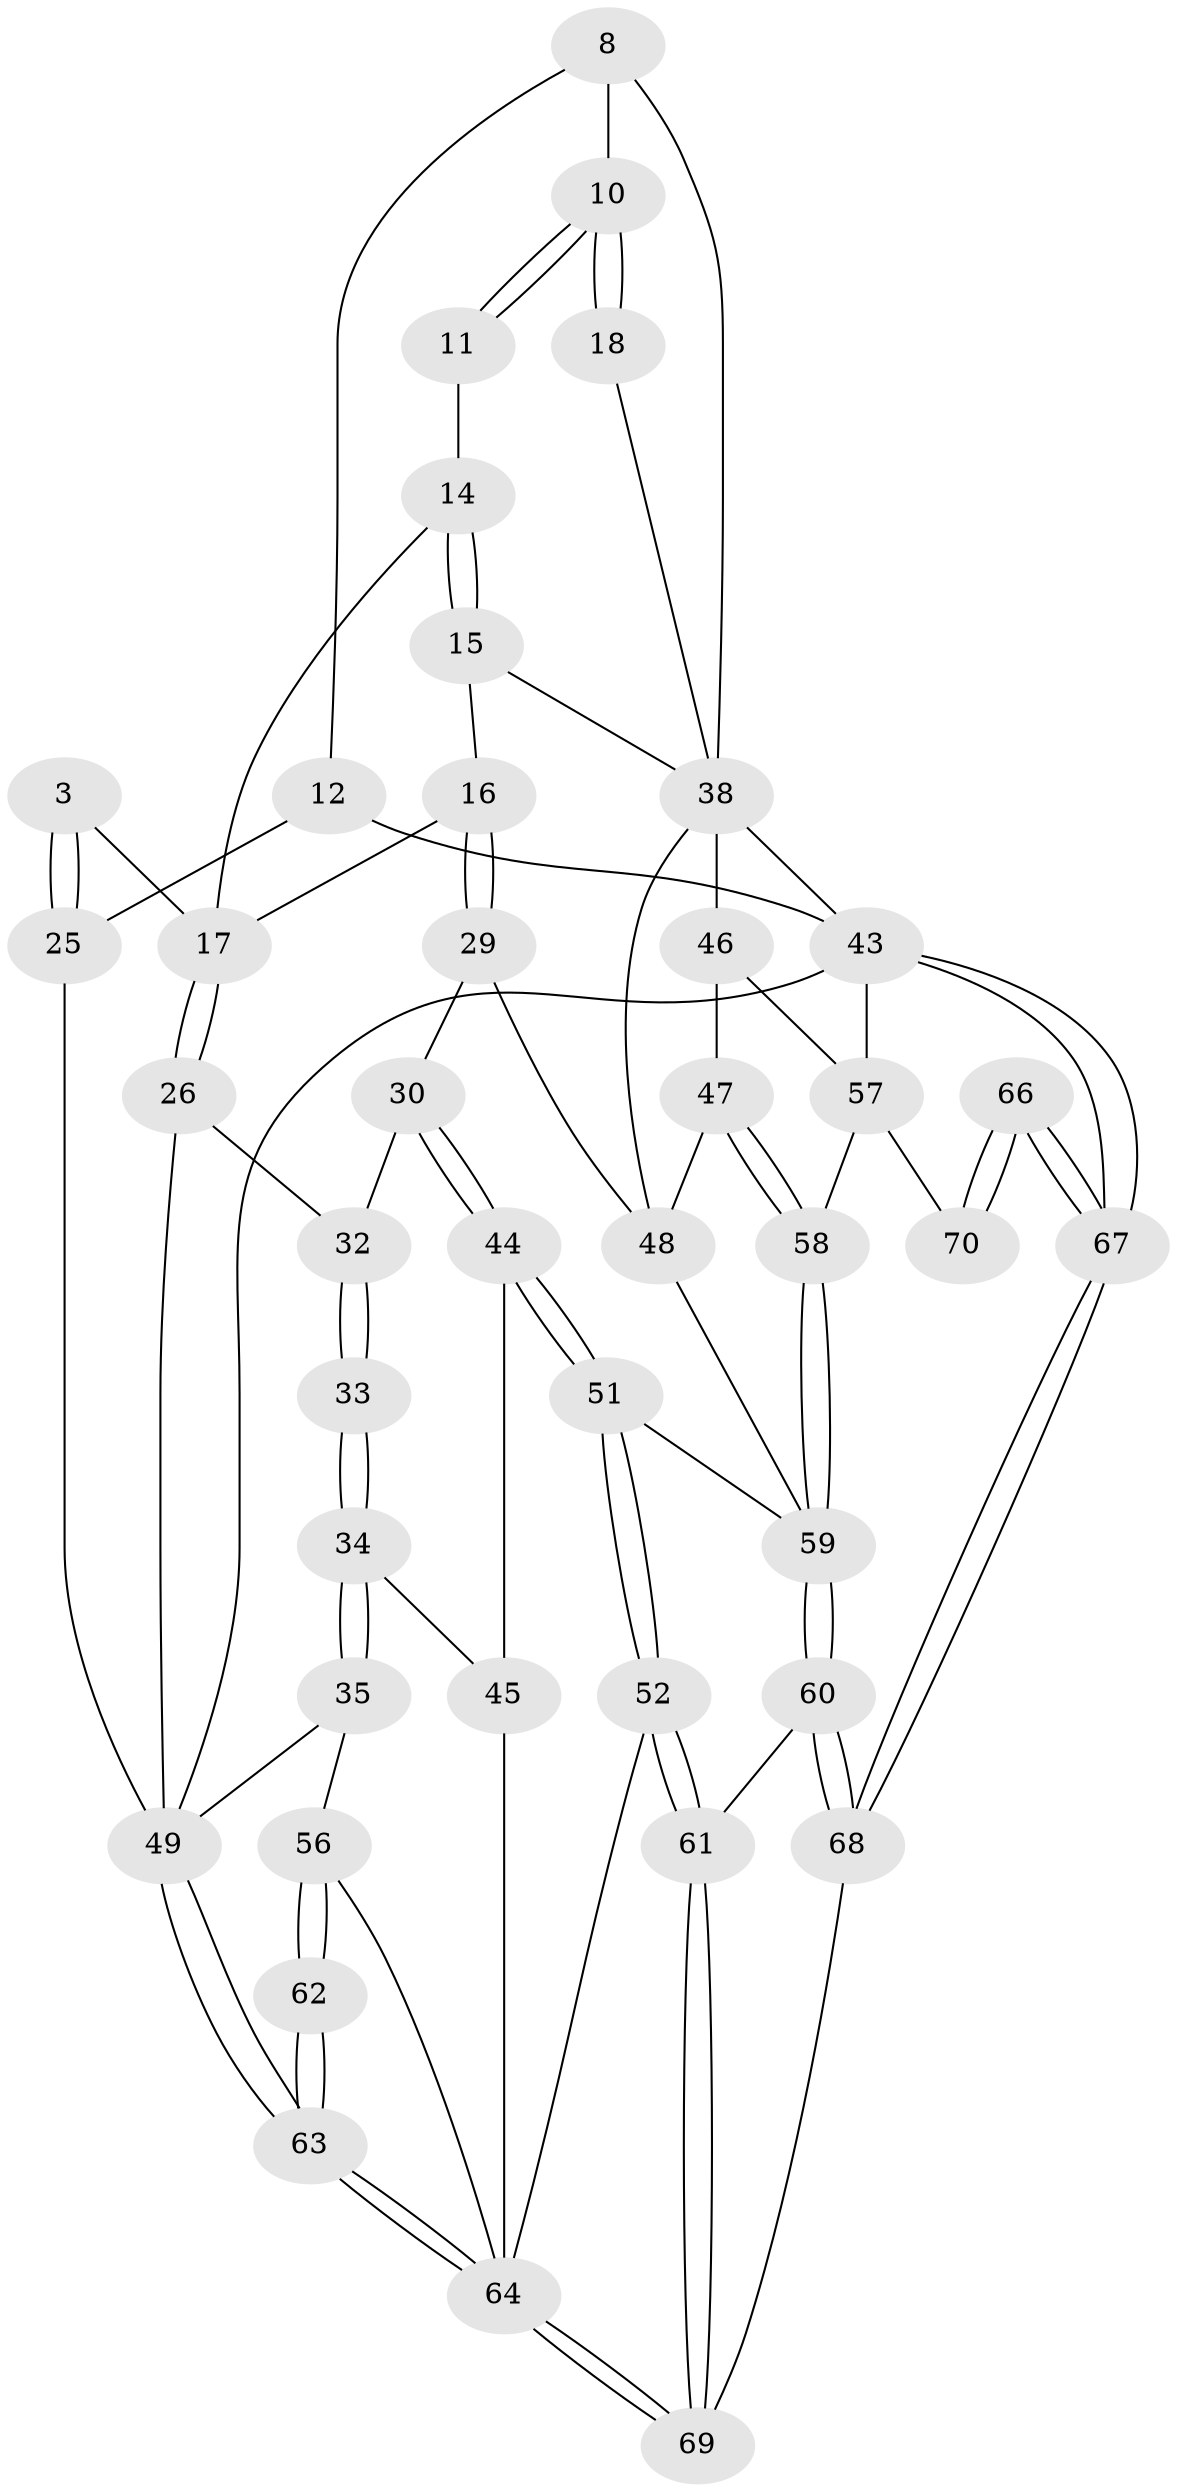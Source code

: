 // original degree distribution, {3: 0.02857142857142857, 5: 0.4857142857142857, 4: 0.2571428571428571, 6: 0.22857142857142856}
// Generated by graph-tools (version 1.1) at 2025/05/03/04/25 22:05:58]
// undirected, 42 vertices, 93 edges
graph export_dot {
graph [start="1"]
  node [color=gray90,style=filled];
  3 [pos="+0.20641161529527044+0.10738403068708775"];
  8 [pos="+0.633465973796708+0.12302329815715167"];
  10 [pos="+0.48308323219473+0.1622010405172816",super="+9"];
  11 [pos="+0.46471308724653737+0.1460321724830368",super="+6"];
  12 [pos="+1+0",super="+7"];
  14 [pos="+0.4243187237887326+0.1532493023927438",super="+5"];
  15 [pos="+0.3917594091026365+0.25353356616501926"];
  16 [pos="+0.26083136852225386+0.23667760330946053"];
  17 [pos="+0.20591417898104325+0.2094845591787512",super="+4"];
  18 [pos="+0.49597745072039223+0.3142249959451652"];
  25 [pos="+0+0.19238975536018152",super="+13+2"];
  26 [pos="+0.1875972266683779+0.23270515299140482"];
  29 [pos="+0.44276064830384376+0.5158669720192552"];
  30 [pos="+0.3774817329794112+0.5358737837238473"];
  32 [pos="+0.20222722466580634+0.32973917333617786",super="+31"];
  33 [pos="+0.08476505571839672+0.49127561090527"];
  34 [pos="+0+0.5631297898506232"];
  35 [pos="+0+0.5676409237008334"];
  38 [pos="+0.9391145562070262+0.34419547223900837",super="+23"];
  43 [pos="+1+1",super="+39"];
  44 [pos="+0.28357289813577036+0.6177798532896435"];
  45 [pos="+0.2649073879876952+0.6264859681531326"];
  46 [pos="+0.8134705106180706+0.6004384306615301",super="+42"];
  47 [pos="+0.6394764426748828+0.7431586346435541"];
  48 [pos="+0.544746376909196+0.6871324836566534",super="+28"];
  49 [pos="+0+1",super="+36"];
  51 [pos="+0.39725623265191523+0.7989289417350987"];
  52 [pos="+0.37267793906636015+0.8415390381553559"];
  56 [pos="+0.026677272212517714+0.722369711586333",super="+55"];
  57 [pos="+0.7216713230953988+0.8172059512651949",super="+41+40"];
  58 [pos="+0.7150665482917413+0.8145607471284199"];
  59 [pos="+0.54104654563544+0.8933268824594011",super="+50"];
  60 [pos="+0.5354088541535309+0.9153545485837532"];
  61 [pos="+0.38017047782088237+0.8647697555205256"];
  62 [pos="+0.03855862411919775+0.8803379697535898"];
  63 [pos="+0+1"];
  64 [pos="+0.18106166783800393+1",super="+54+53"];
  66 [pos="+0.6395734832123067+1"];
  67 [pos="+0.5990418474194322+1"];
  68 [pos="+0.5754866407994013+1"];
  69 [pos="+0.2958928977782901+1"];
  70 [pos="+0.9120805384812041+0.8884934071022966",super="+65"];
  3 -- 25 [weight=2];
  3 -- 25;
  3 -- 17;
  8 -- 10;
  8 -- 12;
  8 -- 38;
  10 -- 11;
  10 -- 11;
  10 -- 18 [weight=2];
  10 -- 18;
  11 -- 14 [weight=2];
  12 -- 43 [weight=2];
  12 -- 25 [weight=2];
  14 -- 15;
  14 -- 15;
  14 -- 17;
  15 -- 16;
  15 -- 38;
  16 -- 17;
  16 -- 29;
  16 -- 29;
  17 -- 26;
  17 -- 26;
  18 -- 38;
  25 -- 49 [weight=2];
  26 -- 32;
  26 -- 49;
  29 -- 30;
  29 -- 48;
  30 -- 44;
  30 -- 44;
  30 -- 32;
  32 -- 33 [weight=2];
  32 -- 33;
  33 -- 34;
  33 -- 34;
  34 -- 35;
  34 -- 35;
  34 -- 45;
  35 -- 56;
  35 -- 49;
  38 -- 43 [weight=2];
  38 -- 46 [weight=2];
  38 -- 48;
  43 -- 67;
  43 -- 67;
  43 -- 49;
  43 -- 57;
  44 -- 45;
  44 -- 51;
  44 -- 51;
  45 -- 64;
  46 -- 47;
  46 -- 57;
  47 -- 48;
  47 -- 58;
  47 -- 58;
  48 -- 59;
  49 -- 63;
  49 -- 63;
  51 -- 52;
  51 -- 52;
  51 -- 59;
  52 -- 61;
  52 -- 61;
  52 -- 64;
  56 -- 62 [weight=2];
  56 -- 62;
  56 -- 64;
  57 -- 58;
  57 -- 70 [weight=2];
  58 -- 59;
  58 -- 59;
  59 -- 60;
  59 -- 60;
  60 -- 61;
  60 -- 68;
  60 -- 68;
  61 -- 69;
  61 -- 69;
  62 -- 63;
  62 -- 63;
  63 -- 64;
  63 -- 64;
  64 -- 69;
  64 -- 69;
  66 -- 67;
  66 -- 67;
  66 -- 70 [weight=2];
  66 -- 70;
  67 -- 68;
  67 -- 68;
  68 -- 69;
}
